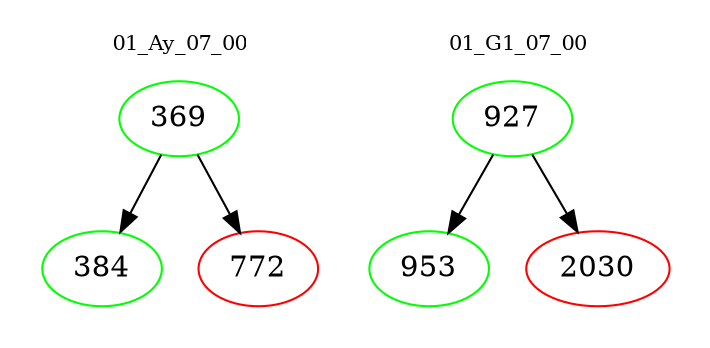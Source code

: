 digraph{
subgraph cluster_0 {
color = white
label = "01_Ay_07_00";
fontsize=10;
T0_369 [label="369", color="green"]
T0_369 -> T0_384 [color="black"]
T0_384 [label="384", color="green"]
T0_369 -> T0_772 [color="black"]
T0_772 [label="772", color="red"]
}
subgraph cluster_1 {
color = white
label = "01_G1_07_00";
fontsize=10;
T1_927 [label="927", color="green"]
T1_927 -> T1_953 [color="black"]
T1_953 [label="953", color="green"]
T1_927 -> T1_2030 [color="black"]
T1_2030 [label="2030", color="red"]
}
}
